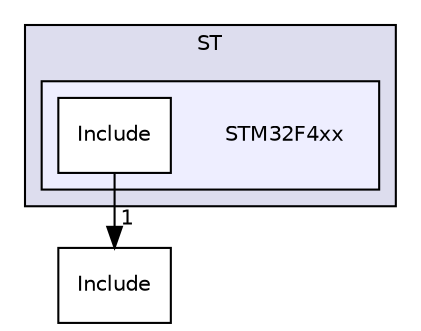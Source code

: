 digraph "/home/runner/work/SDcardBootloader/SDcardBootloader/bootloader/Drivers/CMSIS/Device/ST/STM32F4xx" {
  compound=true
  node [ fontsize="10", fontname="Helvetica"];
  edge [ labelfontsize="10", labelfontname="Helvetica"];
  subgraph clusterdir_ea9cefa8af0ea91d7388c22d57deabc7 {
    graph [ bgcolor="#ddddee", pencolor="black", label="ST" fontname="Helvetica", fontsize="10", URL="dir_ea9cefa8af0ea91d7388c22d57deabc7.html"]
  subgraph clusterdir_e960970896f0528bcce5c2af1fd987f8 {
    graph [ bgcolor="#eeeeff", pencolor="black", label="" URL="dir_e960970896f0528bcce5c2af1fd987f8.html"];
    dir_e960970896f0528bcce5c2af1fd987f8 [shape=plaintext label="STM32F4xx"];
  dir_2e854220bf8b279e35f836b7c95c83f7 [shape=box label="Include" fillcolor="white" style="filled" URL="dir_2e854220bf8b279e35f836b7c95c83f7.html"];
  }
  }
  dir_5d6a8c3e4e61116f4938be35d8adfd18 [shape=box label="Include" URL="dir_5d6a8c3e4e61116f4938be35d8adfd18.html"];
  dir_2e854220bf8b279e35f836b7c95c83f7->dir_5d6a8c3e4e61116f4938be35d8adfd18 [headlabel="1", labeldistance=1.5 headhref="dir_000023_000024.html"];
}

